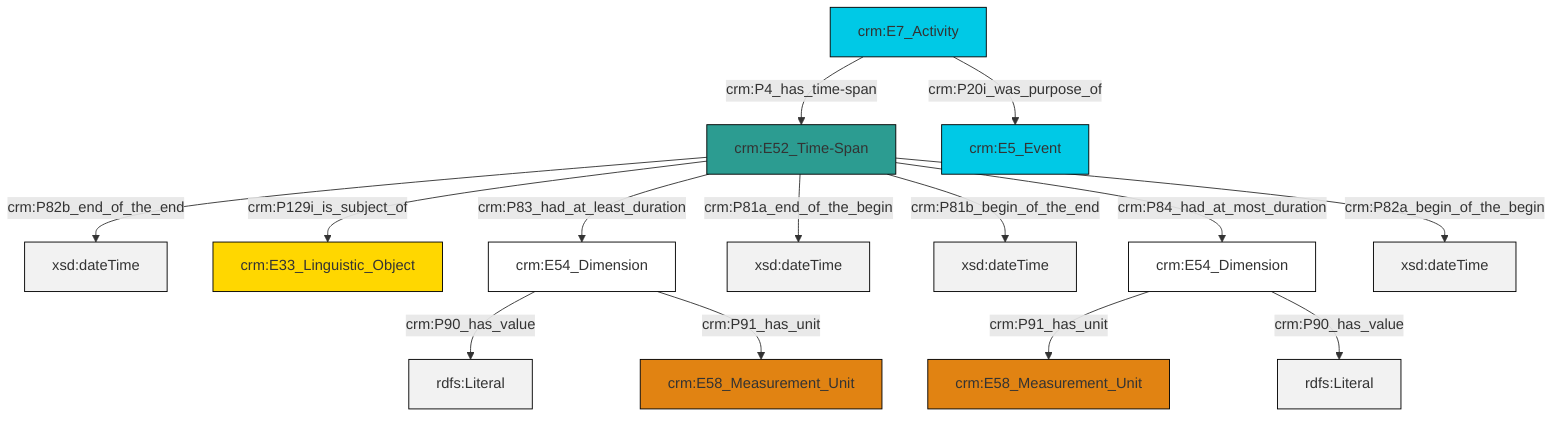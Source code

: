 graph TD
classDef Literal fill:#f2f2f2,stroke:#000000;
classDef CRM_Entity fill:#FFFFFF,stroke:#000000;
classDef Temporal_Entity fill:#00C9E6, stroke:#000000;
classDef Type fill:#E18312, stroke:#000000;
classDef Time-Span fill:#2C9C91, stroke:#000000;
classDef Appellation fill:#FFEB7F, stroke:#000000;
classDef Place fill:#008836, stroke:#000000;
classDef Persistent_Item fill:#B266B2, stroke:#000000;
classDef Conceptual_Object fill:#FFD700, stroke:#000000;
classDef Physical_Thing fill:#D2B48C, stroke:#000000;
classDef Actor fill:#f58aad, stroke:#000000;
classDef PC_Classes fill:#4ce600, stroke:#000000;
classDef Multi fill:#cccccc,stroke:#000000;

0["crm:E52_Time-Span"]:::Time-Span -->|crm:P82b_end_of_the_end| 1[xsd:dateTime]:::Literal
0["crm:E52_Time-Span"]:::Time-Span -->|crm:P129i_is_subject_of| 2["crm:E33_Linguistic_Object"]:::Conceptual_Object
3["crm:E54_Dimension"]:::CRM_Entity -->|crm:P91_has_unit| 4["crm:E58_Measurement_Unit"]:::Type
3["crm:E54_Dimension"]:::CRM_Entity -->|crm:P90_has_value| 6[rdfs:Literal]:::Literal
0["crm:E52_Time-Span"]:::Time-Span -->|crm:P81a_end_of_the_begin| 9[xsd:dateTime]:::Literal
0["crm:E52_Time-Span"]:::Time-Span -->|crm:P81b_begin_of_the_end| 10[xsd:dateTime]:::Literal
0["crm:E52_Time-Span"]:::Time-Span -->|crm:P83_had_at_least_duration| 11["crm:E54_Dimension"]:::CRM_Entity
0["crm:E52_Time-Span"]:::Time-Span -->|crm:P82a_begin_of_the_begin| 14[xsd:dateTime]:::Literal
11["crm:E54_Dimension"]:::CRM_Entity -->|crm:P90_has_value| 17[rdfs:Literal]:::Literal
11["crm:E54_Dimension"]:::CRM_Entity -->|crm:P91_has_unit| 18["crm:E58_Measurement_Unit"]:::Type
15["crm:E7_Activity"]:::Temporal_Entity -->|crm:P20i_was_purpose_of| 7["crm:E5_Event"]:::Temporal_Entity
15["crm:E7_Activity"]:::Temporal_Entity -->|crm:P4_has_time-span| 0["crm:E52_Time-Span"]:::Time-Span
0["crm:E52_Time-Span"]:::Time-Span -->|crm:P84_had_at_most_duration| 3["crm:E54_Dimension"]:::CRM_Entity